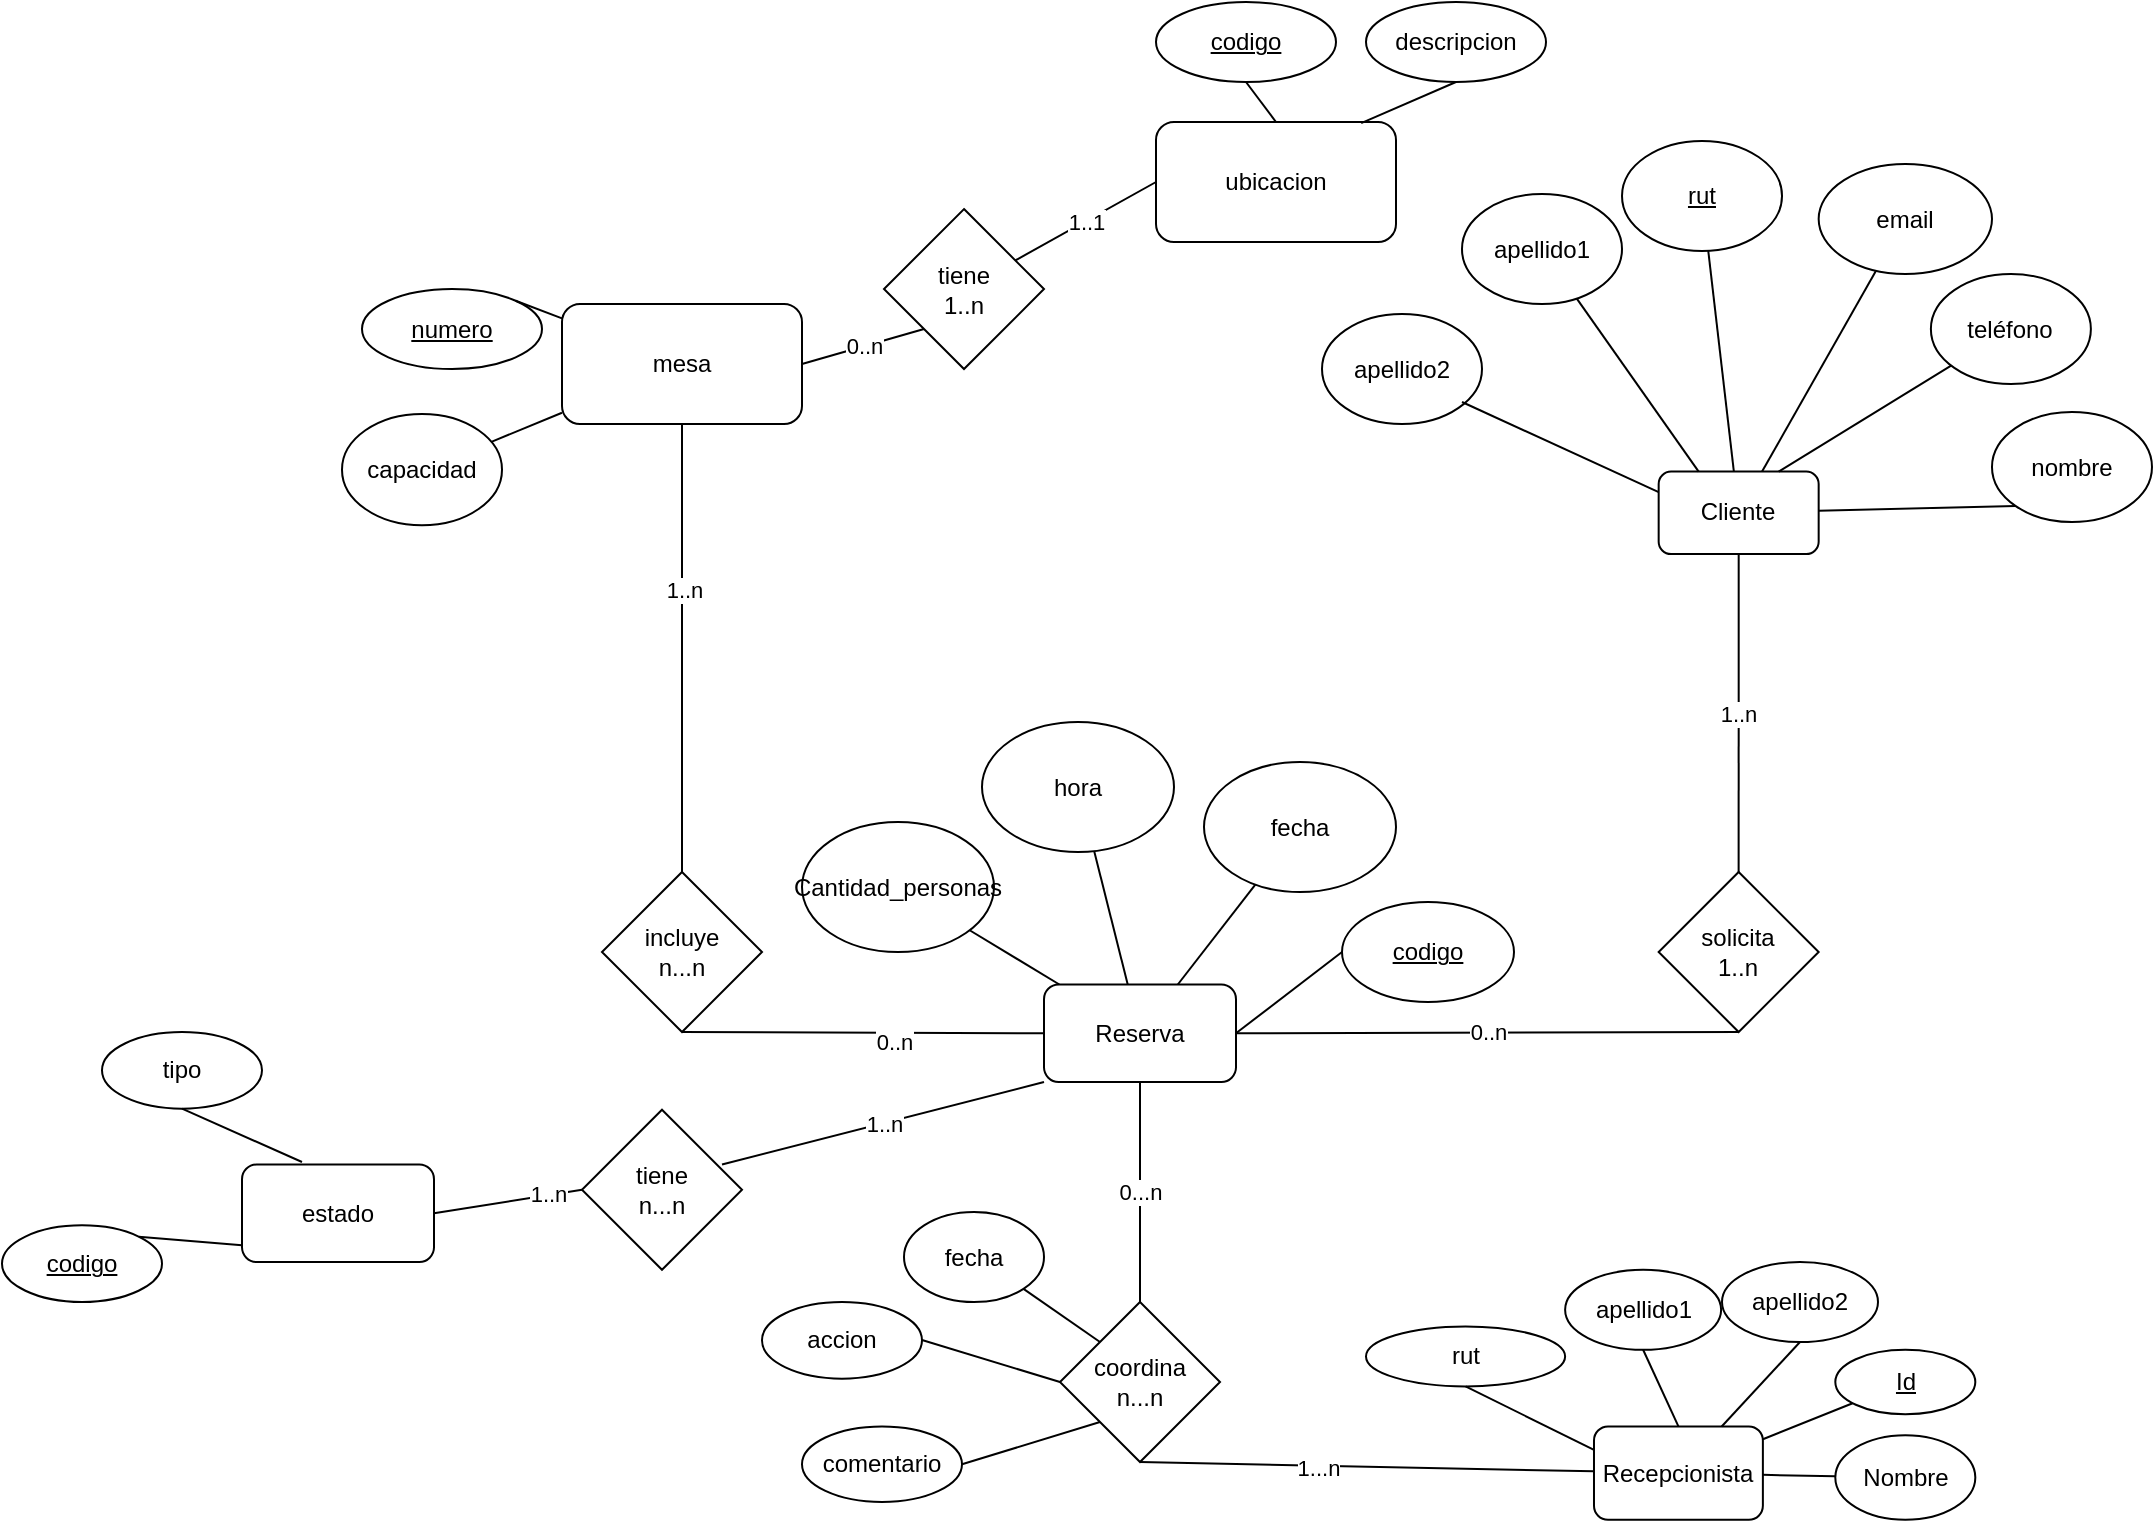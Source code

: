 <mxfile version="16.5.3" type="github">
  <diagram name="Page-1" id="efa7a0a1-bf9b-a30e-e6df-94a7791c09e9">
    <mxGraphModel dx="3195" dy="1866" grid="1" gridSize="10" guides="1" tooltips="1" connect="1" arrows="1" fold="1" page="1" pageScale="1" pageWidth="826" pageHeight="1169" background="none" math="0" shadow="0">
      <root>
        <mxCell id="0" />
        <mxCell id="1" parent="0" />
        <mxCell id="hR7vcm5vldyTw9obsO4O-135" value="coordina&lt;br&gt;n...n" style="rhombus;whiteSpace=wrap;html=1;" parent="1" vertex="1">
          <mxGeometry x="-631" y="-140" width="80" height="80" as="geometry" />
        </mxCell>
        <mxCell id="hR7vcm5vldyTw9obsO4O-136" value="solicita&lt;br&gt;1..n" style="rhombus;whiteSpace=wrap;html=1;" parent="1" vertex="1">
          <mxGeometry x="-331.67" y="-355" width="80" height="80" as="geometry" />
        </mxCell>
        <mxCell id="hR7vcm5vldyTw9obsO4O-137" value="" style="endArrow=none;html=1;rounded=0;entryX=0.5;entryY=1;entryDx=0;entryDy=0;" parent="1" source="hR7vcm5vldyTw9obsO4O-116" target="hR7vcm5vldyTw9obsO4O-135" edge="1">
          <mxGeometry width="50" height="50" relative="1" as="geometry">
            <mxPoint x="-510" y="-220" as="sourcePoint" />
            <mxPoint x="-460" y="-270" as="targetPoint" />
          </mxGeometry>
        </mxCell>
        <mxCell id="hR7vcm5vldyTw9obsO4O-142" value="1...n" style="edgeLabel;html=1;align=center;verticalAlign=middle;resizable=0;points=[];" parent="hR7vcm5vldyTw9obsO4O-137" vertex="1" connectable="0">
          <mxGeometry x="0.217" y="1" relative="1" as="geometry">
            <mxPoint as="offset" />
          </mxGeometry>
        </mxCell>
        <mxCell id="hR7vcm5vldyTw9obsO4O-139" value="0...n" style="endArrow=none;html=1;rounded=0;entryX=0.5;entryY=0;entryDx=0;entryDy=0;exitX=0.5;exitY=1;exitDx=0;exitDy=0;" parent="1" source="hR7vcm5vldyTw9obsO4O-115" target="hR7vcm5vldyTw9obsO4O-135" edge="1">
          <mxGeometry width="50" height="50" relative="1" as="geometry">
            <mxPoint x="-510" y="-220" as="sourcePoint" />
            <mxPoint x="-460" y="-270" as="targetPoint" />
            <Array as="points" />
          </mxGeometry>
        </mxCell>
        <mxCell id="hR7vcm5vldyTw9obsO4O-140" value="0..n" style="endArrow=none;html=1;rounded=0;entryX=1;entryY=0.5;entryDx=0;entryDy=0;exitX=0.5;exitY=1;exitDx=0;exitDy=0;" parent="1" source="hR7vcm5vldyTw9obsO4O-136" target="hR7vcm5vldyTw9obsO4O-115" edge="1">
          <mxGeometry width="50" height="50" relative="1" as="geometry">
            <mxPoint x="-510" y="-220" as="sourcePoint" />
            <mxPoint x="-460" y="-270" as="targetPoint" />
          </mxGeometry>
        </mxCell>
        <mxCell id="hR7vcm5vldyTw9obsO4O-141" value="1..n" style="endArrow=none;html=1;rounded=0;entryX=0.5;entryY=0;entryDx=0;entryDy=0;exitX=0.5;exitY=1;exitDx=0;exitDy=0;" parent="1" source="hR7vcm5vldyTw9obsO4O-117" target="hR7vcm5vldyTw9obsO4O-136" edge="1">
          <mxGeometry width="50" height="50" relative="1" as="geometry">
            <mxPoint x="-150" y="-214.6" as="sourcePoint" />
            <mxPoint x="-100" y="-264.6" as="targetPoint" />
          </mxGeometry>
        </mxCell>
        <mxCell id="hR7vcm5vldyTw9obsO4O-117" value="Cliente" style="rounded=1;whiteSpace=wrap;html=1;" parent="1" vertex="1">
          <mxGeometry x="-331.667" y="-555.215" width="80" height="41.25" as="geometry" />
        </mxCell>
        <mxCell id="hR7vcm5vldyTw9obsO4O-121" value="&lt;u&gt;rut&lt;/u&gt;" style="ellipse;whiteSpace=wrap;html=1;" parent="1" vertex="1">
          <mxGeometry x="-349.997" y="-720.54" width="80" height="55" as="geometry" />
        </mxCell>
        <mxCell id="hR7vcm5vldyTw9obsO4O-122" value="nombre" style="ellipse;whiteSpace=wrap;html=1;" parent="1" vertex="1">
          <mxGeometry x="-165.003" y="-584.995" width="80" height="55" as="geometry" />
        </mxCell>
        <mxCell id="hR7vcm5vldyTw9obsO4O-123" value="apellido1" style="ellipse;whiteSpace=wrap;html=1;" parent="1" vertex="1">
          <mxGeometry x="-430" y="-693.975" width="80" height="55" as="geometry" />
        </mxCell>
        <mxCell id="hR7vcm5vldyTw9obsO4O-124" value="teléfono" style="ellipse;whiteSpace=wrap;html=1;" parent="1" vertex="1">
          <mxGeometry x="-195.56" y="-653.98" width="80" height="55" as="geometry" />
        </mxCell>
        <mxCell id="hR7vcm5vldyTw9obsO4O-125" value="email" style="ellipse;whiteSpace=wrap;html=1;" parent="1" vertex="1">
          <mxGeometry x="-251.67" y="-708.98" width="86.667" height="55" as="geometry" />
        </mxCell>
        <mxCell id="hR7vcm5vldyTw9obsO4O-134" value="" style="endArrow=none;html=1;rounded=0;" parent="1" source="hR7vcm5vldyTw9obsO4O-117" target="hR7vcm5vldyTw9obsO4O-121" edge="1">
          <mxGeometry width="50" height="50" relative="1" as="geometry">
            <mxPoint x="-340" y="-705.63" as="sourcePoint" />
            <mxPoint x="-290" y="-755.63" as="targetPoint" />
          </mxGeometry>
        </mxCell>
        <mxCell id="hR7vcm5vldyTw9obsO4O-146" value="&lt;u&gt;codigo&lt;/u&gt;" style="ellipse;whiteSpace=wrap;html=1;" parent="1" vertex="1">
          <mxGeometry x="-490" y="-340" width="86" height="50" as="geometry" />
        </mxCell>
        <mxCell id="hR7vcm5vldyTw9obsO4O-148" value="" style="endArrow=none;html=1;rounded=0;" parent="1" source="hR7vcm5vldyTw9obsO4O-117" target="hR7vcm5vldyTw9obsO4O-125" edge="1">
          <mxGeometry width="50" height="50" relative="1" as="geometry">
            <mxPoint x="-470" y="-735.63" as="sourcePoint" />
            <mxPoint x="-420" y="-785.63" as="targetPoint" />
          </mxGeometry>
        </mxCell>
        <mxCell id="hR7vcm5vldyTw9obsO4O-149" value="" style="endArrow=none;html=1;rounded=0;entryX=0.75;entryY=0;entryDx=0;entryDy=0;" parent="1" source="hR7vcm5vldyTw9obsO4O-124" target="hR7vcm5vldyTw9obsO4O-117" edge="1">
          <mxGeometry width="50" height="50" relative="1" as="geometry">
            <mxPoint x="-470" y="-735.63" as="sourcePoint" />
            <mxPoint x="-420" y="-785.63" as="targetPoint" />
          </mxGeometry>
        </mxCell>
        <mxCell id="hR7vcm5vldyTw9obsO4O-150" value="" style="endArrow=none;html=1;rounded=0;entryX=0.25;entryY=0;entryDx=0;entryDy=0;" parent="1" source="hR7vcm5vldyTw9obsO4O-123" edge="1" target="hR7vcm5vldyTw9obsO4O-117">
          <mxGeometry width="50" height="50" relative="1" as="geometry">
            <mxPoint x="-470" y="-735.63" as="sourcePoint" />
            <mxPoint x="-320" y="-550" as="targetPoint" />
          </mxGeometry>
        </mxCell>
        <mxCell id="hR7vcm5vldyTw9obsO4O-151" value="" style="endArrow=none;html=1;rounded=0;entryX=0;entryY=0.5;entryDx=0;entryDy=0;exitX=1;exitY=0.5;exitDx=0;exitDy=0;" parent="1" source="hR7vcm5vldyTw9obsO4O-115" target="hR7vcm5vldyTw9obsO4O-146" edge="1">
          <mxGeometry width="50" height="50" relative="1" as="geometry">
            <mxPoint x="-780" y="56.03" as="sourcePoint" />
            <mxPoint x="-730" y="6.03" as="targetPoint" />
          </mxGeometry>
        </mxCell>
        <mxCell id="hR7vcm5vldyTw9obsO4O-156" value="" style="endArrow=none;html=1;rounded=0;entryX=0;entryY=1;entryDx=0;entryDy=0;" parent="1" source="hR7vcm5vldyTw9obsO4O-117" target="hR7vcm5vldyTw9obsO4O-122" edge="1">
          <mxGeometry width="50" height="50" relative="1" as="geometry">
            <mxPoint x="-470" y="-735.63" as="sourcePoint" />
            <mxPoint x="-129.56" y="-674.596" as="targetPoint" />
          </mxGeometry>
        </mxCell>
        <mxCell id="hR7vcm5vldyTw9obsO4O-157" value="mesa" style="rounded=1;whiteSpace=wrap;html=1;" parent="1" vertex="1">
          <mxGeometry x="-880" y="-638.97" width="120" height="60" as="geometry" />
        </mxCell>
        <mxCell id="hR7vcm5vldyTw9obsO4O-158" value="&lt;u&gt;codigo&lt;/u&gt;" style="ellipse;whiteSpace=wrap;html=1;" parent="1" vertex="1">
          <mxGeometry x="-583" y="-790" width="90" height="40" as="geometry" />
        </mxCell>
        <mxCell id="hR7vcm5vldyTw9obsO4O-159" value="&lt;u&gt;numero&lt;/u&gt;" style="ellipse;whiteSpace=wrap;html=1;" parent="1" vertex="1">
          <mxGeometry x="-980" y="-646.48" width="90" height="40" as="geometry" />
        </mxCell>
        <mxCell id="hR7vcm5vldyTw9obsO4O-160" value="capacidad" style="ellipse;whiteSpace=wrap;html=1;" parent="1" vertex="1">
          <mxGeometry x="-990" y="-584" width="80" height="55.63" as="geometry" />
        </mxCell>
        <mxCell id="hR7vcm5vldyTw9obsO4O-162" value="" style="endArrow=none;html=1;rounded=0;entryX=0.5;entryY=0;entryDx=0;entryDy=0;exitX=0.5;exitY=1;exitDx=0;exitDy=0;" parent="1" source="hR7vcm5vldyTw9obsO4O-158" target="RWH50KB4TgeM6HmIoFQ_-13" edge="1">
          <mxGeometry width="50" height="50" relative="1" as="geometry">
            <mxPoint x="-740" y="-780" as="sourcePoint" />
            <mxPoint x="-560" y="-745.54" as="targetPoint" />
          </mxGeometry>
        </mxCell>
        <mxCell id="hR7vcm5vldyTw9obsO4O-163" value="" style="endArrow=none;html=1;rounded=0;exitX=1;exitY=0;exitDx=0;exitDy=0;" parent="1" source="hR7vcm5vldyTw9obsO4O-159" target="hR7vcm5vldyTw9obsO4O-157" edge="1">
          <mxGeometry width="50" height="50" relative="1" as="geometry">
            <mxPoint x="-610" y="-695.54" as="sourcePoint" />
            <mxPoint x="-560" y="-745.54" as="targetPoint" />
          </mxGeometry>
        </mxCell>
        <mxCell id="hR7vcm5vldyTw9obsO4O-165" value="" style="endArrow=none;html=1;rounded=0;" parent="1" source="hR7vcm5vldyTw9obsO4O-160" target="hR7vcm5vldyTw9obsO4O-157" edge="1">
          <mxGeometry width="50" height="50" relative="1" as="geometry">
            <mxPoint x="-610" y="-695.54" as="sourcePoint" />
            <mxPoint x="-560" y="-745.54" as="targetPoint" />
          </mxGeometry>
        </mxCell>
        <mxCell id="hR7vcm5vldyTw9obsO4O-114" value="Nombre" style="ellipse;whiteSpace=wrap;html=1;" parent="1" vertex="1">
          <mxGeometry x="-243.34" y="-73.33" width="70" height="42.22" as="geometry" />
        </mxCell>
        <mxCell id="hR7vcm5vldyTw9obsO4O-116" value="Recepcionista" style="rounded=1;whiteSpace=wrap;html=1;" parent="1" vertex="1">
          <mxGeometry x="-364.005" y="-77.777" width="84.444" height="46.667" as="geometry" />
        </mxCell>
        <mxCell id="hR7vcm5vldyTw9obsO4O-120" value="&lt;u&gt;Id&lt;/u&gt;" style="ellipse;whiteSpace=wrap;html=1;" parent="1" vertex="1">
          <mxGeometry x="-243.34" y="-116.11" width="70" height="32.22" as="geometry" />
        </mxCell>
        <mxCell id="hR7vcm5vldyTw9obsO4O-144" value="" style="endArrow=none;html=1;rounded=0;" parent="1" source="hR7vcm5vldyTw9obsO4O-116" target="hR7vcm5vldyTw9obsO4O-114" edge="1">
          <mxGeometry width="50" height="50" relative="1" as="geometry">
            <mxPoint x="-200" y="-90" as="sourcePoint" />
            <mxPoint x="50" y="-80" as="targetPoint" />
          </mxGeometry>
        </mxCell>
        <mxCell id="hR7vcm5vldyTw9obsO4O-147" value="" style="endArrow=none;html=1;rounded=0;" parent="1" source="hR7vcm5vldyTw9obsO4O-116" target="hR7vcm5vldyTw9obsO4O-120" edge="1">
          <mxGeometry width="50" height="50" relative="1" as="geometry">
            <mxPoint y="-30" as="sourcePoint" />
            <mxPoint x="50" y="-80" as="targetPoint" />
            <Array as="points" />
          </mxGeometry>
        </mxCell>
        <mxCell id="hR7vcm5vldyTw9obsO4O-168" value="incluye&lt;br&gt;n...n" style="rhombus;whiteSpace=wrap;html=1;" parent="1" vertex="1">
          <mxGeometry x="-860" y="-355" width="80" height="80" as="geometry" />
        </mxCell>
        <mxCell id="hR7vcm5vldyTw9obsO4O-169" value="" style="endArrow=none;html=1;rounded=0;entryX=0.5;entryY=1;entryDx=0;entryDy=0;exitX=0;exitY=0.5;exitDx=0;exitDy=0;" parent="1" source="hR7vcm5vldyTw9obsO4O-115" target="hR7vcm5vldyTw9obsO4O-168" edge="1">
          <mxGeometry width="50" height="50" relative="1" as="geometry">
            <mxPoint x="-680" y="-310" as="sourcePoint" />
            <mxPoint x="-630" y="-360" as="targetPoint" />
          </mxGeometry>
        </mxCell>
        <mxCell id="RWH50KB4TgeM6HmIoFQ_-10" value="0..n" style="edgeLabel;html=1;align=center;verticalAlign=middle;resizable=0;points=[];" vertex="1" connectable="0" parent="hR7vcm5vldyTw9obsO4O-169">
          <mxGeometry x="-0.164" y="4" relative="1" as="geometry">
            <mxPoint as="offset" />
          </mxGeometry>
        </mxCell>
        <mxCell id="hR7vcm5vldyTw9obsO4O-170" value="" style="endArrow=none;html=1;rounded=0;exitX=0.5;exitY=0;exitDx=0;exitDy=0;" parent="1" source="hR7vcm5vldyTw9obsO4O-168" target="hR7vcm5vldyTw9obsO4O-157" edge="1">
          <mxGeometry width="50" height="50" relative="1" as="geometry">
            <mxPoint x="-680" y="-310" as="sourcePoint" />
            <mxPoint x="-630" y="-360" as="targetPoint" />
          </mxGeometry>
        </mxCell>
        <mxCell id="RWH50KB4TgeM6HmIoFQ_-11" value="1..n" style="edgeLabel;html=1;align=center;verticalAlign=middle;resizable=0;points=[];" vertex="1" connectable="0" parent="hR7vcm5vldyTw9obsO4O-170">
          <mxGeometry x="0.264" y="-1" relative="1" as="geometry">
            <mxPoint as="offset" />
          </mxGeometry>
        </mxCell>
        <mxCell id="hR7vcm5vldyTw9obsO4O-115" value="Reserva" style="rounded=1;whiteSpace=wrap;html=1;" parent="1" vertex="1">
          <mxGeometry x="-639" y="-298.75" width="96" height="48.75" as="geometry" />
        </mxCell>
        <mxCell id="hR7vcm5vldyTw9obsO4O-126" value="hora" style="ellipse;whiteSpace=wrap;html=1;" parent="1" vertex="1">
          <mxGeometry x="-670" y="-430" width="96" height="65" as="geometry" />
        </mxCell>
        <mxCell id="hR7vcm5vldyTw9obsO4O-127" value="fecha" style="ellipse;whiteSpace=wrap;html=1;" parent="1" vertex="1">
          <mxGeometry x="-559" y="-410" width="96" height="65" as="geometry" />
        </mxCell>
        <mxCell id="hR7vcm5vldyTw9obsO4O-128" value="Cantidad_personas" style="ellipse;whiteSpace=wrap;html=1;" parent="1" vertex="1">
          <mxGeometry x="-760" y="-379.995" width="96" height="65" as="geometry" />
        </mxCell>
        <mxCell id="hR7vcm5vldyTw9obsO4O-153" value="" style="endArrow=none;html=1;rounded=0;" parent="1" source="hR7vcm5vldyTw9obsO4O-115" target="hR7vcm5vldyTw9obsO4O-127" edge="1">
          <mxGeometry width="50" height="50" relative="1" as="geometry">
            <mxPoint x="-883" y="-60" as="sourcePoint" />
            <mxPoint x="-833" y="-110" as="targetPoint" />
          </mxGeometry>
        </mxCell>
        <mxCell id="hR7vcm5vldyTw9obsO4O-154" value="" style="endArrow=none;html=1;rounded=0;" parent="1" source="hR7vcm5vldyTw9obsO4O-115" target="hR7vcm5vldyTw9obsO4O-126" edge="1">
          <mxGeometry width="50" height="50" relative="1" as="geometry">
            <mxPoint x="-883" y="-60" as="sourcePoint" />
            <mxPoint x="-833" y="-110" as="targetPoint" />
          </mxGeometry>
        </mxCell>
        <mxCell id="hR7vcm5vldyTw9obsO4O-155" value="" style="endArrow=none;html=1;rounded=0;" parent="1" source="hR7vcm5vldyTw9obsO4O-115" target="hR7vcm5vldyTw9obsO4O-128" edge="1">
          <mxGeometry width="50" height="50" relative="1" as="geometry">
            <mxPoint x="-883" y="-60" as="sourcePoint" />
            <mxPoint x="-833" y="-110" as="targetPoint" />
          </mxGeometry>
        </mxCell>
        <mxCell id="hR7vcm5vldyTw9obsO4O-172" value="apellido1" style="ellipse;whiteSpace=wrap;html=1;" parent="1" vertex="1">
          <mxGeometry x="-378.44" y="-156.11" width="78" height="40" as="geometry" />
        </mxCell>
        <mxCell id="hR7vcm5vldyTw9obsO4O-174" value="" style="endArrow=none;html=1;rounded=0;entryX=0.5;entryY=1;entryDx=0;entryDy=0;" parent="1" source="hR7vcm5vldyTw9obsO4O-116" target="RWH50KB4TgeM6HmIoFQ_-2" edge="1">
          <mxGeometry width="50" height="50" relative="1" as="geometry">
            <mxPoint x="-680" y="-310" as="sourcePoint" />
            <mxPoint x="-271" y="-90" as="targetPoint" />
          </mxGeometry>
        </mxCell>
        <mxCell id="hR7vcm5vldyTw9obsO4O-175" value="" style="endArrow=none;html=1;rounded=0;entryX=0.5;entryY=1;entryDx=0;entryDy=0;exitX=0.5;exitY=0;exitDx=0;exitDy=0;" parent="1" source="hR7vcm5vldyTw9obsO4O-116" target="hR7vcm5vldyTw9obsO4O-172" edge="1">
          <mxGeometry width="50" height="50" relative="1" as="geometry">
            <mxPoint x="-680" y="-310" as="sourcePoint" />
            <mxPoint x="-350.22" y="-120" as="targetPoint" />
          </mxGeometry>
        </mxCell>
        <mxCell id="hR7vcm5vldyTw9obsO4O-176" value="rut" style="ellipse;whiteSpace=wrap;html=1;" parent="1" vertex="1">
          <mxGeometry x="-478.0" y="-127.78" width="99.56" height="30" as="geometry" />
        </mxCell>
        <mxCell id="hR7vcm5vldyTw9obsO4O-177" value="" style="endArrow=none;html=1;rounded=0;exitX=0.5;exitY=1;exitDx=0;exitDy=0;entryX=0;entryY=0.25;entryDx=0;entryDy=0;" parent="1" source="hR7vcm5vldyTw9obsO4O-176" target="hR7vcm5vldyTw9obsO4O-116" edge="1">
          <mxGeometry width="50" height="50" relative="1" as="geometry">
            <mxPoint x="-680" y="-310" as="sourcePoint" />
            <mxPoint x="-630" y="-360" as="targetPoint" />
          </mxGeometry>
        </mxCell>
        <mxCell id="RWH50KB4TgeM6HmIoFQ_-2" value="apellido2" style="ellipse;whiteSpace=wrap;html=1;" vertex="1" parent="1">
          <mxGeometry x="-300" y="-160" width="78" height="40" as="geometry" />
        </mxCell>
        <mxCell id="RWH50KB4TgeM6HmIoFQ_-4" value="fecha" style="ellipse;whiteSpace=wrap;html=1;" vertex="1" parent="1">
          <mxGeometry x="-709" y="-185" width="70" height="45" as="geometry" />
        </mxCell>
        <mxCell id="RWH50KB4TgeM6HmIoFQ_-5" value="accion" style="ellipse;whiteSpace=wrap;html=1;" vertex="1" parent="1">
          <mxGeometry x="-780" y="-140" width="80" height="38.33" as="geometry" />
        </mxCell>
        <mxCell id="RWH50KB4TgeM6HmIoFQ_-6" value="comentario" style="ellipse;whiteSpace=wrap;html=1;" vertex="1" parent="1">
          <mxGeometry x="-760" y="-77.78" width="80" height="37.78" as="geometry" />
        </mxCell>
        <mxCell id="RWH50KB4TgeM6HmIoFQ_-7" value="" style="endArrow=none;html=1;rounded=0;entryX=1;entryY=1;entryDx=0;entryDy=0;exitX=0;exitY=0;exitDx=0;exitDy=0;" edge="1" parent="1" source="hR7vcm5vldyTw9obsO4O-135" target="RWH50KB4TgeM6HmIoFQ_-4">
          <mxGeometry width="50" height="50" relative="1" as="geometry">
            <mxPoint x="-680" y="-80" as="sourcePoint" />
            <mxPoint x="-630" y="-130" as="targetPoint" />
          </mxGeometry>
        </mxCell>
        <mxCell id="RWH50KB4TgeM6HmIoFQ_-8" value="" style="endArrow=none;html=1;rounded=0;exitX=0;exitY=0.5;exitDx=0;exitDy=0;" edge="1" parent="1" source="hR7vcm5vldyTw9obsO4O-135">
          <mxGeometry width="50" height="50" relative="1" as="geometry">
            <mxPoint x="-654.5" y="-97.78" as="sourcePoint" />
            <mxPoint x="-700" y="-121" as="targetPoint" />
            <Array as="points" />
          </mxGeometry>
        </mxCell>
        <mxCell id="RWH50KB4TgeM6HmIoFQ_-9" value="" style="endArrow=none;html=1;rounded=0;entryX=1;entryY=0.5;entryDx=0;entryDy=0;exitX=0;exitY=1;exitDx=0;exitDy=0;" edge="1" parent="1" source="hR7vcm5vldyTw9obsO4O-135" target="RWH50KB4TgeM6HmIoFQ_-6">
          <mxGeometry width="50" height="50" relative="1" as="geometry">
            <mxPoint x="-631" y="-33.18" as="sourcePoint" />
            <mxPoint x="-668.905" y="-59.996" as="targetPoint" />
            <Array as="points" />
          </mxGeometry>
        </mxCell>
        <mxCell id="RWH50KB4TgeM6HmIoFQ_-13" value="ubicacion" style="rounded=1;whiteSpace=wrap;html=1;" vertex="1" parent="1">
          <mxGeometry x="-583" y="-730" width="120" height="60" as="geometry" />
        </mxCell>
        <mxCell id="RWH50KB4TgeM6HmIoFQ_-14" value="tiene&lt;br&gt;1..n" style="rhombus;whiteSpace=wrap;html=1;" vertex="1" parent="1">
          <mxGeometry x="-719" y="-686.48" width="80" height="80" as="geometry" />
        </mxCell>
        <mxCell id="RWH50KB4TgeM6HmIoFQ_-15" value="descripcion" style="ellipse;whiteSpace=wrap;html=1;" vertex="1" parent="1">
          <mxGeometry x="-478" y="-790" width="90" height="40" as="geometry" />
        </mxCell>
        <mxCell id="RWH50KB4TgeM6HmIoFQ_-16" value="" style="endArrow=none;html=1;rounded=0;entryX=0.855;entryY=0.01;entryDx=0;entryDy=0;exitX=0.5;exitY=1;exitDx=0;exitDy=0;entryPerimeter=0;" edge="1" parent="1" source="RWH50KB4TgeM6HmIoFQ_-15" target="RWH50KB4TgeM6HmIoFQ_-13">
          <mxGeometry width="50" height="50" relative="1" as="geometry">
            <mxPoint x="-664" y="-805" as="sourcePoint" />
            <mxPoint x="-608.04" y="-780.54" as="targetPoint" />
            <Array as="points" />
          </mxGeometry>
        </mxCell>
        <mxCell id="RWH50KB4TgeM6HmIoFQ_-17" value="1..1" style="endArrow=none;html=1;rounded=0;exitX=0;exitY=0.5;exitDx=0;exitDy=0;" edge="1" parent="1" source="RWH50KB4TgeM6HmIoFQ_-13" target="RWH50KB4TgeM6HmIoFQ_-14">
          <mxGeometry width="50" height="50" relative="1" as="geometry">
            <mxPoint x="-600" y="-666.21" as="sourcePoint" />
            <mxPoint x="-583.04" y="-626.75" as="targetPoint" />
            <Array as="points" />
          </mxGeometry>
        </mxCell>
        <mxCell id="RWH50KB4TgeM6HmIoFQ_-18" value="0..n" style="endArrow=none;html=1;rounded=0;exitX=0;exitY=1;exitDx=0;exitDy=0;entryX=1;entryY=0.5;entryDx=0;entryDy=0;" edge="1" parent="1" source="RWH50KB4TgeM6HmIoFQ_-14" target="hR7vcm5vldyTw9obsO4O-157">
          <mxGeometry width="50" height="50" relative="1" as="geometry">
            <mxPoint x="-695.15" y="-632.32" as="sourcePoint" />
            <mxPoint x="-744.857" y="-578.967" as="targetPoint" />
            <Array as="points" />
          </mxGeometry>
        </mxCell>
        <mxCell id="RWH50KB4TgeM6HmIoFQ_-19" value="apellido2" style="ellipse;whiteSpace=wrap;html=1;" vertex="1" parent="1">
          <mxGeometry x="-500" y="-633.975" width="80" height="55" as="geometry" />
        </mxCell>
        <mxCell id="RWH50KB4TgeM6HmIoFQ_-20" value="" style="endArrow=none;html=1;rounded=0;entryX=0;entryY=0.25;entryDx=0;entryDy=0;" edge="1" parent="1" target="hR7vcm5vldyTw9obsO4O-117">
          <mxGeometry width="50" height="50" relative="1" as="geometry">
            <mxPoint x="-429.998" y="-590.004" as="sourcePoint" />
            <mxPoint x="-369.037" y="-503.515" as="targetPoint" />
          </mxGeometry>
        </mxCell>
        <mxCell id="RWH50KB4TgeM6HmIoFQ_-21" value="estado" style="rounded=1;whiteSpace=wrap;html=1;" vertex="1" parent="1">
          <mxGeometry x="-1040" y="-208.75" width="96" height="48.75" as="geometry" />
        </mxCell>
        <mxCell id="RWH50KB4TgeM6HmIoFQ_-22" value="tiene&lt;br&gt;n...n" style="rhombus;whiteSpace=wrap;html=1;" vertex="1" parent="1">
          <mxGeometry x="-870" y="-236.11" width="80" height="80" as="geometry" />
        </mxCell>
        <mxCell id="RWH50KB4TgeM6HmIoFQ_-23" value="1..n" style="endArrow=none;html=1;rounded=0;entryX=1;entryY=0.5;entryDx=0;entryDy=0;exitX=0;exitY=1;exitDx=0;exitDy=0;" edge="1" parent="1" source="hR7vcm5vldyTw9obsO4O-115">
          <mxGeometry width="50" height="50" relative="1" as="geometry">
            <mxPoint x="-731" y="-229.86" as="sourcePoint" />
            <mxPoint x="-800.0" y="-208.75" as="targetPoint" />
            <Array as="points" />
          </mxGeometry>
        </mxCell>
        <mxCell id="RWH50KB4TgeM6HmIoFQ_-24" value="" style="endArrow=none;html=1;rounded=0;entryX=1;entryY=0.5;entryDx=0;entryDy=0;exitX=0;exitY=0.5;exitDx=0;exitDy=0;" edge="1" parent="1" source="RWH50KB4TgeM6HmIoFQ_-22" target="RWH50KB4TgeM6HmIoFQ_-21">
          <mxGeometry width="50" height="50" relative="1" as="geometry">
            <mxPoint x="-870" y="-160" as="sourcePoint" />
            <mxPoint x="-939.0" y="-138.89" as="targetPoint" />
            <Array as="points" />
          </mxGeometry>
        </mxCell>
        <mxCell id="RWH50KB4TgeM6HmIoFQ_-29" value="1..n" style="edgeLabel;html=1;align=center;verticalAlign=middle;resizable=0;points=[];" vertex="1" connectable="0" parent="RWH50KB4TgeM6HmIoFQ_-24">
          <mxGeometry x="-0.523" y="-1" relative="1" as="geometry">
            <mxPoint x="1" as="offset" />
          </mxGeometry>
        </mxCell>
        <mxCell id="RWH50KB4TgeM6HmIoFQ_-25" value="tipo" style="ellipse;whiteSpace=wrap;html=1;" vertex="1" parent="1">
          <mxGeometry x="-1110" y="-275" width="80" height="38.33" as="geometry" />
        </mxCell>
        <mxCell id="RWH50KB4TgeM6HmIoFQ_-26" value="&lt;u&gt;codigo&lt;/u&gt;" style="ellipse;whiteSpace=wrap;html=1;" vertex="1" parent="1">
          <mxGeometry x="-1160" y="-178.33" width="80" height="38.33" as="geometry" />
        </mxCell>
        <mxCell id="RWH50KB4TgeM6HmIoFQ_-27" value="" style="endArrow=none;html=1;rounded=0;entryX=0.5;entryY=1;entryDx=0;entryDy=0;" edge="1" parent="1" target="RWH50KB4TgeM6HmIoFQ_-25">
          <mxGeometry width="50" height="50" relative="1" as="geometry">
            <mxPoint x="-1010" y="-210" as="sourcePoint" />
            <mxPoint x="-1029" y="-238.265" as="targetPoint" />
            <Array as="points" />
          </mxGeometry>
        </mxCell>
        <mxCell id="RWH50KB4TgeM6HmIoFQ_-28" value="" style="endArrow=none;html=1;rounded=0;entryX=1;entryY=0;entryDx=0;entryDy=0;exitX=0;exitY=0.5;exitDx=0;exitDy=0;" edge="1" parent="1" target="RWH50KB4TgeM6HmIoFQ_-26">
          <mxGeometry width="50" height="50" relative="1" as="geometry">
            <mxPoint x="-1040" y="-168.37" as="sourcePoint" />
            <mxPoint x="-1114" y="-156.635" as="targetPoint" />
            <Array as="points" />
          </mxGeometry>
        </mxCell>
      </root>
    </mxGraphModel>
  </diagram>
</mxfile>
